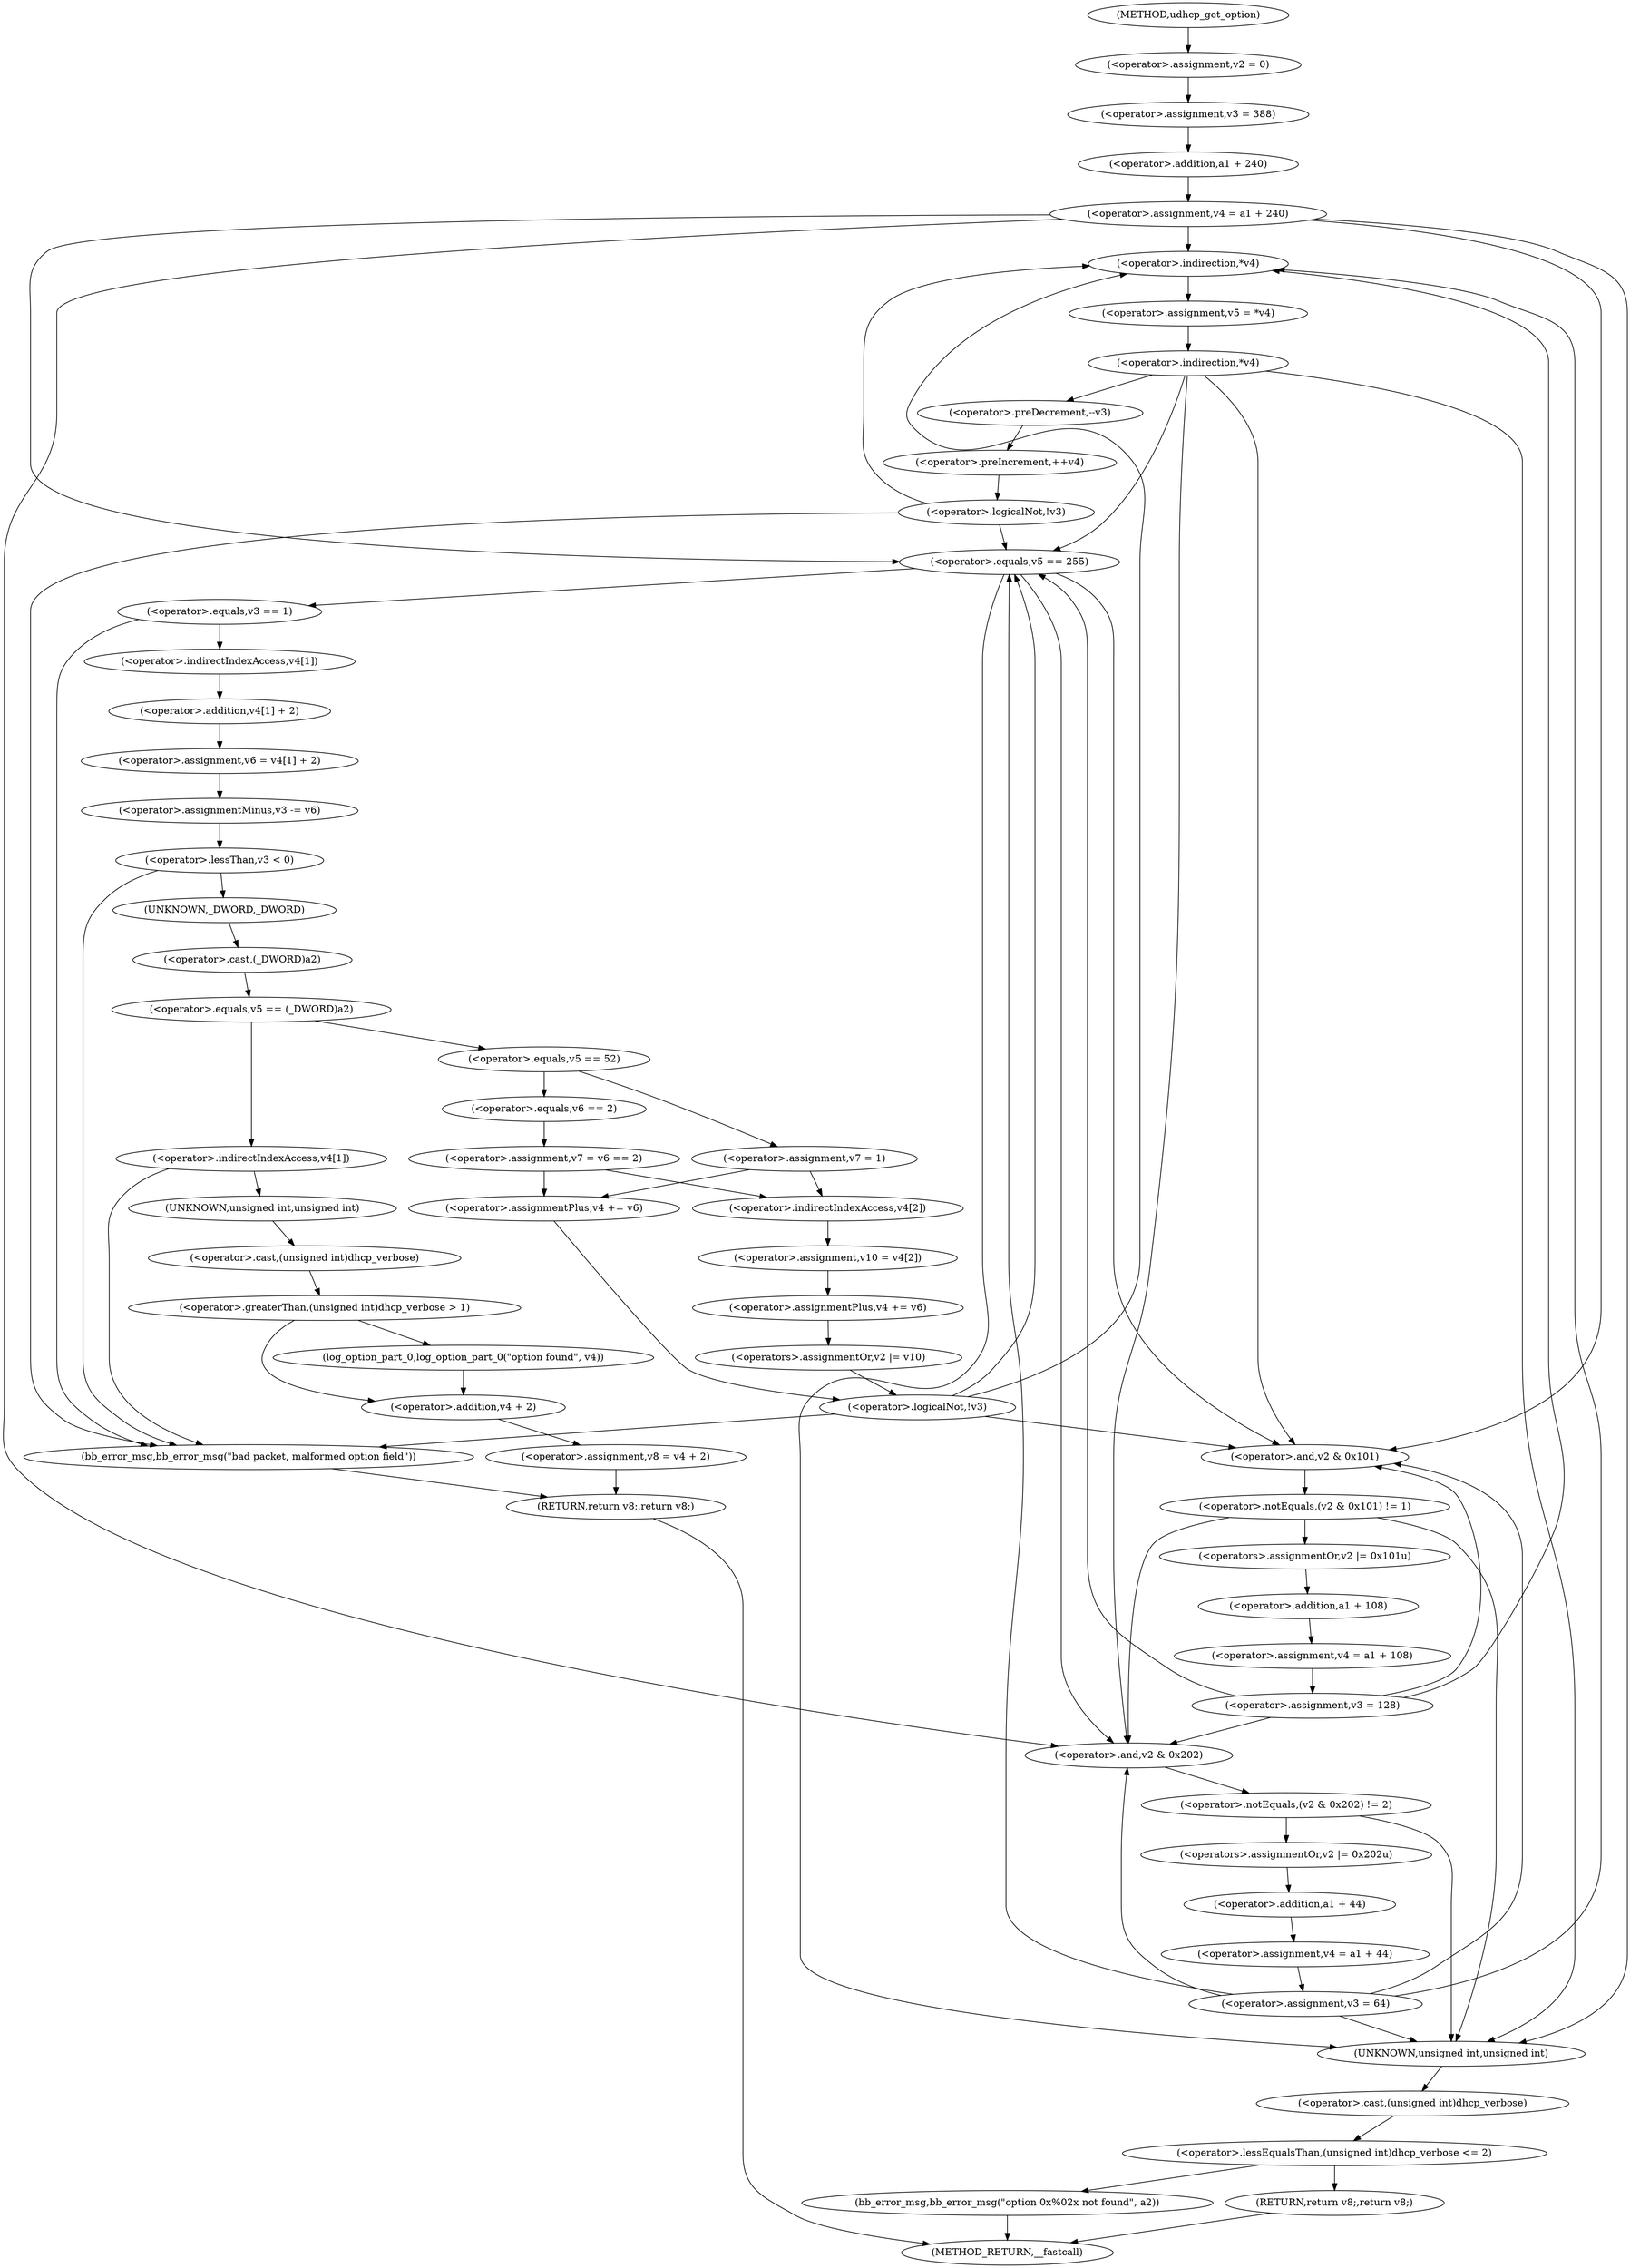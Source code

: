 digraph udhcp_get_option {  
"1000121" [label = "(<operator>.assignment,v2 = 0)" ]
"1000124" [label = "(<operator>.assignment,v3 = 388)" ]
"1000127" [label = "(<operator>.assignment,v4 = a1 + 240)" ]
"1000129" [label = "(<operator>.addition,a1 + 240)" ]
"1000144" [label = "(<operator>.assignment,v5 = *v4)" ]
"1000146" [label = "(<operator>.indirection,*v4)" ]
"1000149" [label = "(<operator>.indirection,*v4)" ]
"1000152" [label = "(<operator>.preDecrement,--v3)" ]
"1000154" [label = "(<operator>.preIncrement,++v4)" ]
"1000157" [label = "(<operator>.logicalNot,!v3)" ]
"1000161" [label = "(<operator>.equals,v5 == 255)" ]
"1000166" [label = "(<operator>.equals,v3 == 1)" ]
"1000170" [label = "(<operator>.assignment,v6 = v4[1] + 2)" ]
"1000172" [label = "(<operator>.addition,v4[1] + 2)" ]
"1000173" [label = "(<operator>.indirectIndexAccess,v4[1])" ]
"1000177" [label = "(<operator>.assignmentMinus,v3 -= v6)" ]
"1000181" [label = "(<operator>.lessThan,v3 < 0)" ]
"1000186" [label = "(<operator>.equals,v5 == (_DWORD)a2)" ]
"1000188" [label = "(<operator>.cast,(_DWORD)a2)" ]
"1000189" [label = "(UNKNOWN,_DWORD,_DWORD)" ]
"1000193" [label = "(<operator>.indirectIndexAccess,v4[1])" ]
"1000198" [label = "(<operator>.greaterThan,(unsigned int)dhcp_verbose > 1)" ]
"1000199" [label = "(<operator>.cast,(unsigned int)dhcp_verbose)" ]
"1000200" [label = "(UNKNOWN,unsigned int,unsigned int)" ]
"1000203" [label = "(log_option_part_0,log_option_part_0(\"option found\", v4))" ]
"1000206" [label = "(<operator>.assignment,v8 = v4 + 2)" ]
"1000208" [label = "(<operator>.addition,v4 + 2)" ]
"1000215" [label = "(bb_error_msg,bb_error_msg(\"bad packet, malformed option field\"))" ]
"1000217" [label = "(RETURN,return v8;,return v8;)" ]
"1000220" [label = "(<operator>.equals,v5 == 52)" ]
"1000223" [label = "(<operator>.assignment,v7 = v6 == 2)" ]
"1000225" [label = "(<operator>.equals,v6 == 2)" ]
"1000229" [label = "(<operator>.assignment,v7 = 1)" ]
"1000235" [label = "(<operator>.assignmentPlus,v4 += v6)" ]
"1000240" [label = "(<operator>.assignment,v10 = v4[2])" ]
"1000242" [label = "(<operator>.indirectIndexAccess,v4[2])" ]
"1000245" [label = "(<operator>.assignmentPlus,v4 += v6)" ]
"1000248" [label = "(<operators>.assignmentOr,v2 |= v10)" ]
"1000252" [label = "(<operator>.logicalNot,!v3)" ]
"1000256" [label = "(<operator>.notEquals,(v2 & 0x101) != 1)" ]
"1000257" [label = "(<operator>.and,v2 & 0x101)" ]
"1000262" [label = "(<operators>.assignmentOr,v2 |= 0x101u)" ]
"1000265" [label = "(<operator>.assignment,v4 = a1 + 108)" ]
"1000267" [label = "(<operator>.addition,a1 + 108)" ]
"1000270" [label = "(<operator>.assignment,v3 = 128)" ]
"1000274" [label = "(<operator>.notEquals,(v2 & 0x202) != 2)" ]
"1000275" [label = "(<operator>.and,v2 & 0x202)" ]
"1000280" [label = "(<operators>.assignmentOr,v2 |= 0x202u)" ]
"1000283" [label = "(<operator>.assignment,v4 = a1 + 44)" ]
"1000285" [label = "(<operator>.addition,a1 + 44)" ]
"1000288" [label = "(<operator>.assignment,v3 = 64)" ]
"1000293" [label = "(<operator>.lessEqualsThan,(unsigned int)dhcp_verbose <= 2)" ]
"1000294" [label = "(<operator>.cast,(unsigned int)dhcp_verbose)" ]
"1000295" [label = "(UNKNOWN,unsigned int,unsigned int)" ]
"1000298" [label = "(RETURN,return v8;,return v8;)" ]
"1000300" [label = "(bb_error_msg,bb_error_msg(\"option 0x%02x not found\", a2))" ]
"1000109" [label = "(METHOD,udhcp_get_option)" ]
"1000304" [label = "(METHOD_RETURN,__fastcall)" ]
  "1000121" -> "1000124" 
  "1000124" -> "1000129" 
  "1000127" -> "1000146" 
  "1000127" -> "1000161" 
  "1000127" -> "1000257" 
  "1000127" -> "1000275" 
  "1000127" -> "1000295" 
  "1000129" -> "1000127" 
  "1000144" -> "1000149" 
  "1000146" -> "1000144" 
  "1000149" -> "1000161" 
  "1000149" -> "1000257" 
  "1000149" -> "1000275" 
  "1000149" -> "1000295" 
  "1000149" -> "1000152" 
  "1000152" -> "1000154" 
  "1000154" -> "1000157" 
  "1000157" -> "1000146" 
  "1000157" -> "1000161" 
  "1000157" -> "1000215" 
  "1000161" -> "1000257" 
  "1000161" -> "1000275" 
  "1000161" -> "1000295" 
  "1000161" -> "1000166" 
  "1000166" -> "1000215" 
  "1000166" -> "1000173" 
  "1000170" -> "1000177" 
  "1000172" -> "1000170" 
  "1000173" -> "1000172" 
  "1000177" -> "1000181" 
  "1000181" -> "1000215" 
  "1000181" -> "1000189" 
  "1000186" -> "1000193" 
  "1000186" -> "1000220" 
  "1000188" -> "1000186" 
  "1000189" -> "1000188" 
  "1000193" -> "1000200" 
  "1000193" -> "1000215" 
  "1000198" -> "1000203" 
  "1000198" -> "1000208" 
  "1000199" -> "1000198" 
  "1000200" -> "1000199" 
  "1000203" -> "1000208" 
  "1000206" -> "1000217" 
  "1000208" -> "1000206" 
  "1000215" -> "1000217" 
  "1000217" -> "1000304" 
  "1000220" -> "1000225" 
  "1000220" -> "1000229" 
  "1000223" -> "1000235" 
  "1000223" -> "1000242" 
  "1000225" -> "1000223" 
  "1000229" -> "1000235" 
  "1000229" -> "1000242" 
  "1000235" -> "1000252" 
  "1000240" -> "1000245" 
  "1000242" -> "1000240" 
  "1000245" -> "1000248" 
  "1000248" -> "1000252" 
  "1000252" -> "1000146" 
  "1000252" -> "1000161" 
  "1000252" -> "1000257" 
  "1000252" -> "1000215" 
  "1000256" -> "1000275" 
  "1000256" -> "1000295" 
  "1000256" -> "1000262" 
  "1000257" -> "1000256" 
  "1000262" -> "1000267" 
  "1000265" -> "1000270" 
  "1000267" -> "1000265" 
  "1000270" -> "1000146" 
  "1000270" -> "1000161" 
  "1000270" -> "1000257" 
  "1000270" -> "1000275" 
  "1000274" -> "1000295" 
  "1000274" -> "1000280" 
  "1000275" -> "1000274" 
  "1000280" -> "1000285" 
  "1000283" -> "1000288" 
  "1000285" -> "1000283" 
  "1000288" -> "1000146" 
  "1000288" -> "1000161" 
  "1000288" -> "1000257" 
  "1000288" -> "1000275" 
  "1000288" -> "1000295" 
  "1000293" -> "1000298" 
  "1000293" -> "1000300" 
  "1000294" -> "1000293" 
  "1000295" -> "1000294" 
  "1000298" -> "1000304" 
  "1000300" -> "1000304" 
  "1000109" -> "1000121" 
}

